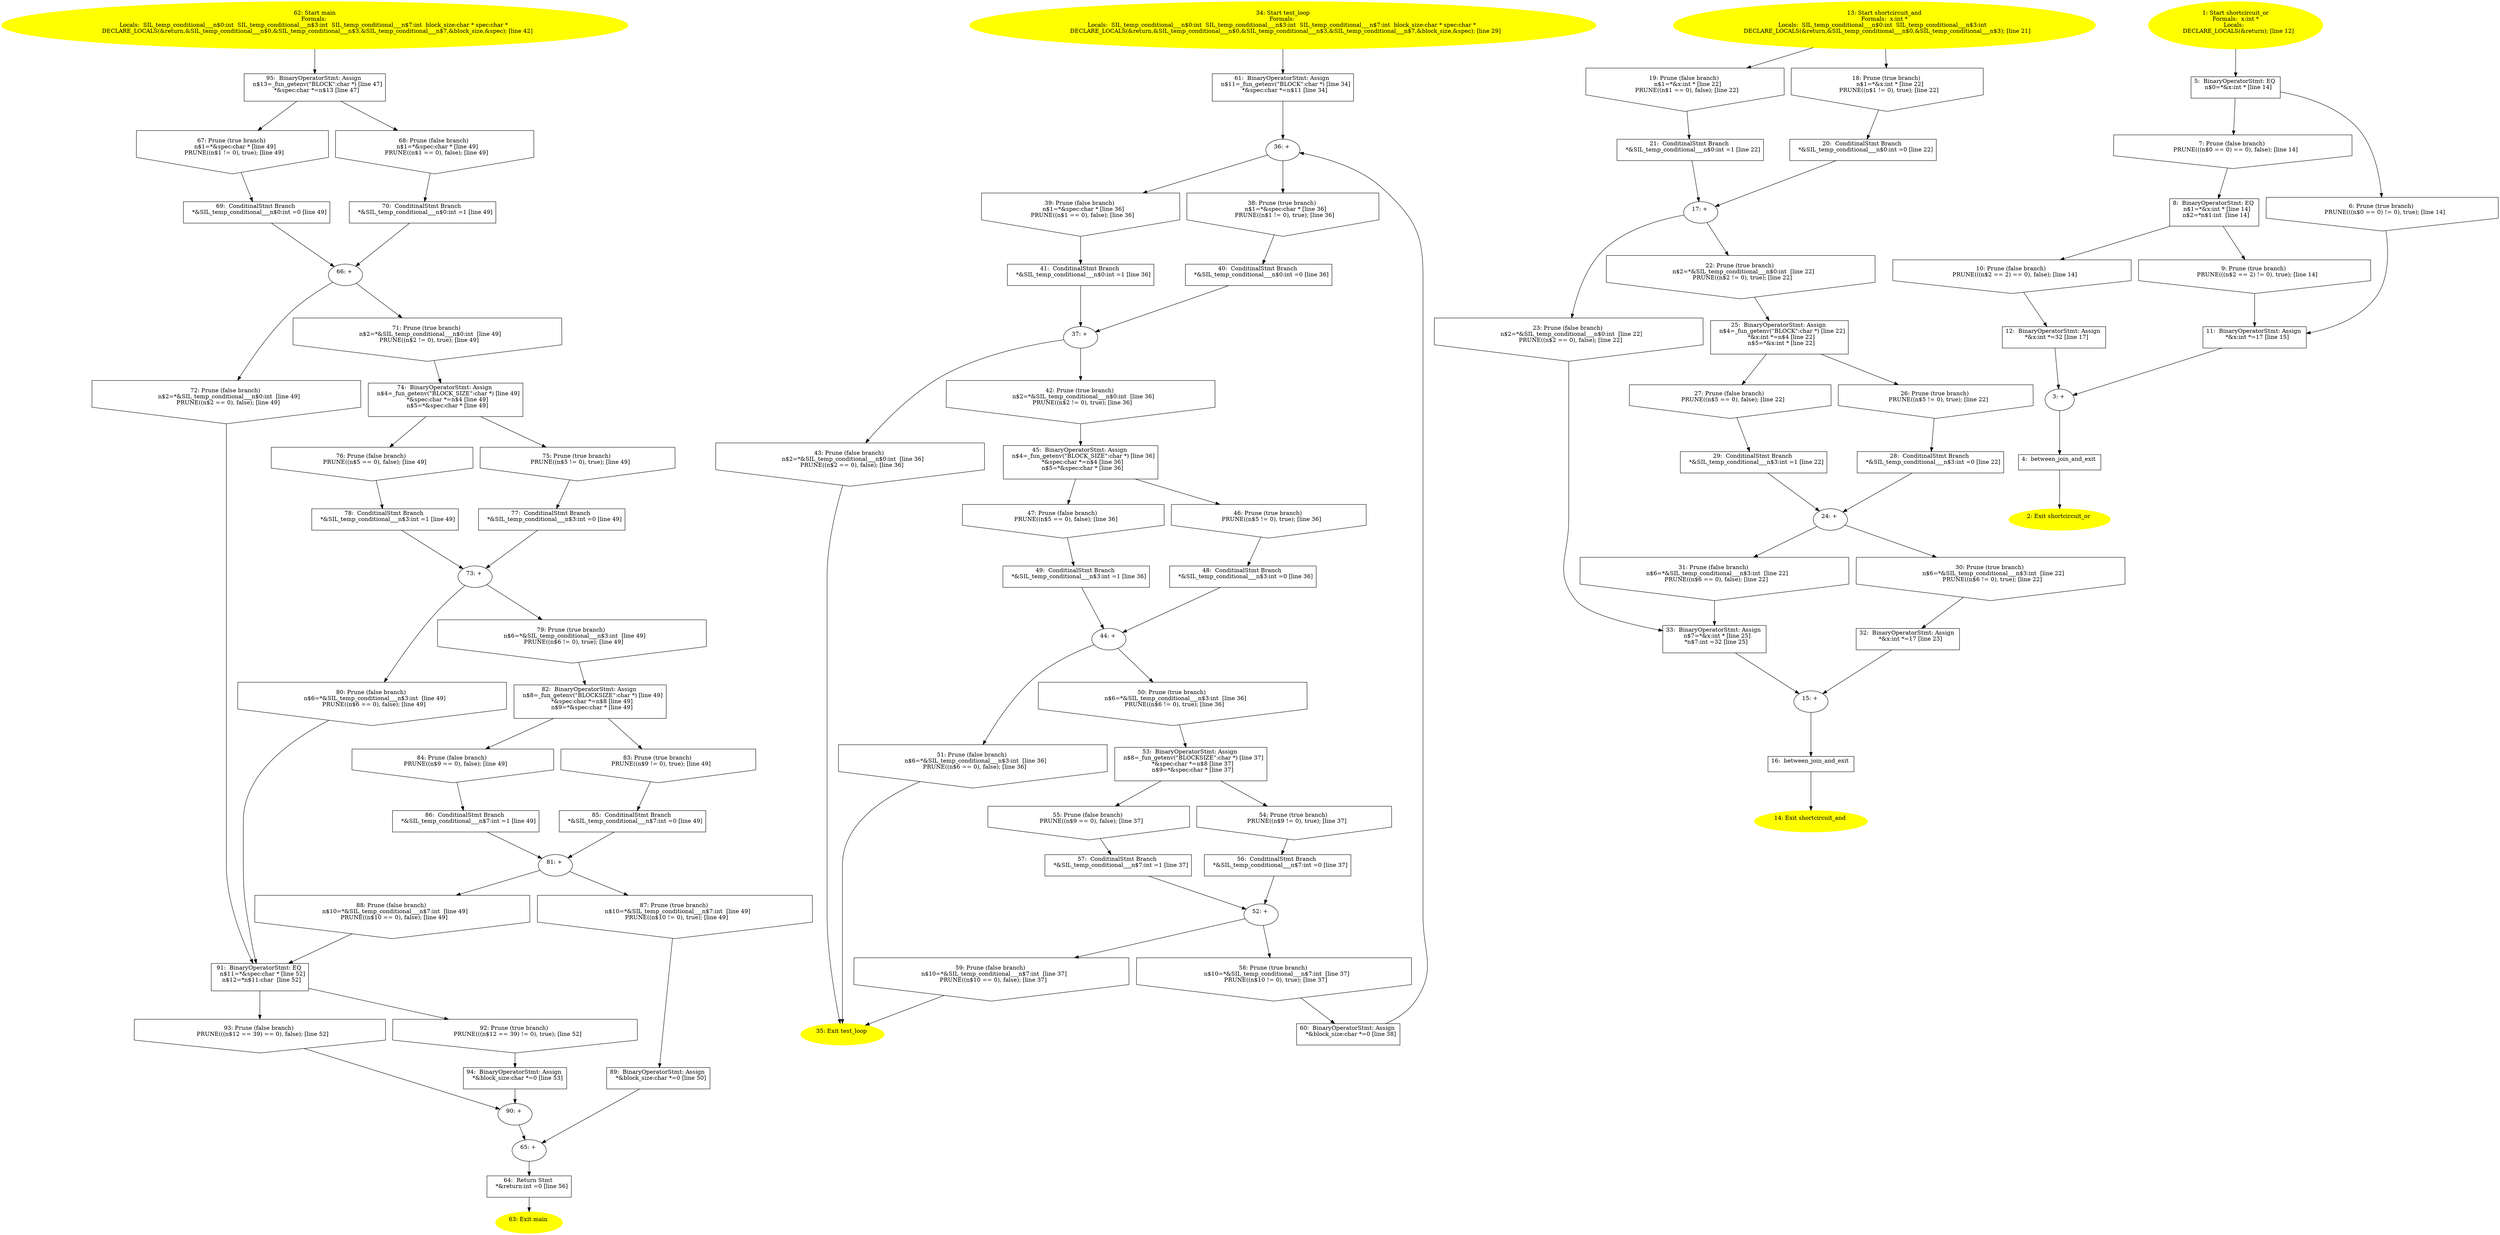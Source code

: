 /* @generated */
digraph iCFG {
95 [label="95:  BinaryOperatorStmt: Assign \n   n$13=_fun_getenv(\"BLOCK\":char *) [line 47]\n  *&spec:char *=n$13 [line 47]\n " shape="box"]
	

	 95 -> 67 ;
	 95 -> 68 ;
94 [label="94:  BinaryOperatorStmt: Assign \n   *&block_size:char *=0 [line 53]\n " shape="box"]
	

	 94 -> 90 ;
93 [label="93: Prune (false branch) \n   PRUNE(((n$12 == 39) == 0), false); [line 52]\n " shape="invhouse"]
	

	 93 -> 90 ;
92 [label="92: Prune (true branch) \n   PRUNE(((n$12 == 39) != 0), true); [line 52]\n " shape="invhouse"]
	

	 92 -> 94 ;
91 [label="91:  BinaryOperatorStmt: EQ \n   n$11=*&spec:char * [line 52]\n  n$12=*n$11:char  [line 52]\n " shape="box"]
	

	 91 -> 92 ;
	 91 -> 93 ;
90 [label="90: + \n  " ]
	

	 90 -> 65 ;
89 [label="89:  BinaryOperatorStmt: Assign \n   *&block_size:char *=0 [line 50]\n " shape="box"]
	

	 89 -> 65 ;
88 [label="88: Prune (false branch) \n   n$10=*&SIL_temp_conditional___n$7:int  [line 49]\n  PRUNE((n$10 == 0), false); [line 49]\n " shape="invhouse"]
	

	 88 -> 91 ;
87 [label="87: Prune (true branch) \n   n$10=*&SIL_temp_conditional___n$7:int  [line 49]\n  PRUNE((n$10 != 0), true); [line 49]\n " shape="invhouse"]
	

	 87 -> 89 ;
86 [label="86:  ConditinalStmt Branch \n   *&SIL_temp_conditional___n$7:int =1 [line 49]\n " shape="box"]
	

	 86 -> 81 ;
85 [label="85:  ConditinalStmt Branch \n   *&SIL_temp_conditional___n$7:int =0 [line 49]\n " shape="box"]
	

	 85 -> 81 ;
84 [label="84: Prune (false branch) \n   PRUNE((n$9 == 0), false); [line 49]\n " shape="invhouse"]
	

	 84 -> 86 ;
83 [label="83: Prune (true branch) \n   PRUNE((n$9 != 0), true); [line 49]\n " shape="invhouse"]
	

	 83 -> 85 ;
82 [label="82:  BinaryOperatorStmt: Assign \n   n$8=_fun_getenv(\"BLOCKSIZE\":char *) [line 49]\n  *&spec:char *=n$8 [line 49]\n  n$9=*&spec:char * [line 49]\n " shape="box"]
	

	 82 -> 83 ;
	 82 -> 84 ;
81 [label="81: + \n  " ]
	

	 81 -> 87 ;
	 81 -> 88 ;
80 [label="80: Prune (false branch) \n   n$6=*&SIL_temp_conditional___n$3:int  [line 49]\n  PRUNE((n$6 == 0), false); [line 49]\n " shape="invhouse"]
	

	 80 -> 91 ;
79 [label="79: Prune (true branch) \n   n$6=*&SIL_temp_conditional___n$3:int  [line 49]\n  PRUNE((n$6 != 0), true); [line 49]\n " shape="invhouse"]
	

	 79 -> 82 ;
78 [label="78:  ConditinalStmt Branch \n   *&SIL_temp_conditional___n$3:int =1 [line 49]\n " shape="box"]
	

	 78 -> 73 ;
77 [label="77:  ConditinalStmt Branch \n   *&SIL_temp_conditional___n$3:int =0 [line 49]\n " shape="box"]
	

	 77 -> 73 ;
76 [label="76: Prune (false branch) \n   PRUNE((n$5 == 0), false); [line 49]\n " shape="invhouse"]
	

	 76 -> 78 ;
75 [label="75: Prune (true branch) \n   PRUNE((n$5 != 0), true); [line 49]\n " shape="invhouse"]
	

	 75 -> 77 ;
74 [label="74:  BinaryOperatorStmt: Assign \n   n$4=_fun_getenv(\"BLOCK_SIZE\":char *) [line 49]\n  *&spec:char *=n$4 [line 49]\n  n$5=*&spec:char * [line 49]\n " shape="box"]
	

	 74 -> 75 ;
	 74 -> 76 ;
73 [label="73: + \n  " ]
	

	 73 -> 79 ;
	 73 -> 80 ;
72 [label="72: Prune (false branch) \n   n$2=*&SIL_temp_conditional___n$0:int  [line 49]\n  PRUNE((n$2 == 0), false); [line 49]\n " shape="invhouse"]
	

	 72 -> 91 ;
71 [label="71: Prune (true branch) \n   n$2=*&SIL_temp_conditional___n$0:int  [line 49]\n  PRUNE((n$2 != 0), true); [line 49]\n " shape="invhouse"]
	

	 71 -> 74 ;
70 [label="70:  ConditinalStmt Branch \n   *&SIL_temp_conditional___n$0:int =1 [line 49]\n " shape="box"]
	

	 70 -> 66 ;
69 [label="69:  ConditinalStmt Branch \n   *&SIL_temp_conditional___n$0:int =0 [line 49]\n " shape="box"]
	

	 69 -> 66 ;
68 [label="68: Prune (false branch) \n   n$1=*&spec:char * [line 49]\n  PRUNE((n$1 == 0), false); [line 49]\n " shape="invhouse"]
	

	 68 -> 70 ;
67 [label="67: Prune (true branch) \n   n$1=*&spec:char * [line 49]\n  PRUNE((n$1 != 0), true); [line 49]\n " shape="invhouse"]
	

	 67 -> 69 ;
66 [label="66: + \n  " ]
	

	 66 -> 71 ;
	 66 -> 72 ;
65 [label="65: + \n  " ]
	

	 65 -> 64 ;
64 [label="64:  Return Stmt \n   *&return:int =0 [line 56]\n " shape="box"]
	

	 64 -> 63 ;
63 [label="63: Exit main \n  " color=yellow style=filled]
	

62 [label="62: Start main\nFormals: \nLocals:  SIL_temp_conditional___n$0:int  SIL_temp_conditional___n$3:int  SIL_temp_conditional___n$7:int  block_size:char * spec:char * \n   DECLARE_LOCALS(&return,&SIL_temp_conditional___n$0,&SIL_temp_conditional___n$3,&SIL_temp_conditional___n$7,&block_size,&spec); [line 42]\n " color=yellow style=filled]
	

	 62 -> 95 ;
61 [label="61:  BinaryOperatorStmt: Assign \n   n$11=_fun_getenv(\"BLOCK\":char *) [line 34]\n  *&spec:char *=n$11 [line 34]\n " shape="box"]
	

	 61 -> 36 ;
60 [label="60:  BinaryOperatorStmt: Assign \n   *&block_size:char *=0 [line 38]\n " shape="box"]
	

	 60 -> 36 ;
59 [label="59: Prune (false branch) \n   n$10=*&SIL_temp_conditional___n$7:int  [line 37]\n  PRUNE((n$10 == 0), false); [line 37]\n " shape="invhouse"]
	

	 59 -> 35 ;
58 [label="58: Prune (true branch) \n   n$10=*&SIL_temp_conditional___n$7:int  [line 37]\n  PRUNE((n$10 != 0), true); [line 37]\n " shape="invhouse"]
	

	 58 -> 60 ;
57 [label="57:  ConditinalStmt Branch \n   *&SIL_temp_conditional___n$7:int =1 [line 37]\n " shape="box"]
	

	 57 -> 52 ;
56 [label="56:  ConditinalStmt Branch \n   *&SIL_temp_conditional___n$7:int =0 [line 37]\n " shape="box"]
	

	 56 -> 52 ;
55 [label="55: Prune (false branch) \n   PRUNE((n$9 == 0), false); [line 37]\n " shape="invhouse"]
	

	 55 -> 57 ;
54 [label="54: Prune (true branch) \n   PRUNE((n$9 != 0), true); [line 37]\n " shape="invhouse"]
	

	 54 -> 56 ;
53 [label="53:  BinaryOperatorStmt: Assign \n   n$8=_fun_getenv(\"BLOCKSIZE\":char *) [line 37]\n  *&spec:char *=n$8 [line 37]\n  n$9=*&spec:char * [line 37]\n " shape="box"]
	

	 53 -> 54 ;
	 53 -> 55 ;
52 [label="52: + \n  " ]
	

	 52 -> 58 ;
	 52 -> 59 ;
51 [label="51: Prune (false branch) \n   n$6=*&SIL_temp_conditional___n$3:int  [line 36]\n  PRUNE((n$6 == 0), false); [line 36]\n " shape="invhouse"]
	

	 51 -> 35 ;
50 [label="50: Prune (true branch) \n   n$6=*&SIL_temp_conditional___n$3:int  [line 36]\n  PRUNE((n$6 != 0), true); [line 36]\n " shape="invhouse"]
	

	 50 -> 53 ;
49 [label="49:  ConditinalStmt Branch \n   *&SIL_temp_conditional___n$3:int =1 [line 36]\n " shape="box"]
	

	 49 -> 44 ;
48 [label="48:  ConditinalStmt Branch \n   *&SIL_temp_conditional___n$3:int =0 [line 36]\n " shape="box"]
	

	 48 -> 44 ;
47 [label="47: Prune (false branch) \n   PRUNE((n$5 == 0), false); [line 36]\n " shape="invhouse"]
	

	 47 -> 49 ;
46 [label="46: Prune (true branch) \n   PRUNE((n$5 != 0), true); [line 36]\n " shape="invhouse"]
	

	 46 -> 48 ;
45 [label="45:  BinaryOperatorStmt: Assign \n   n$4=_fun_getenv(\"BLOCK_SIZE\":char *) [line 36]\n  *&spec:char *=n$4 [line 36]\n  n$5=*&spec:char * [line 36]\n " shape="box"]
	

	 45 -> 46 ;
	 45 -> 47 ;
44 [label="44: + \n  " ]
	

	 44 -> 50 ;
	 44 -> 51 ;
43 [label="43: Prune (false branch) \n   n$2=*&SIL_temp_conditional___n$0:int  [line 36]\n  PRUNE((n$2 == 0), false); [line 36]\n " shape="invhouse"]
	

	 43 -> 35 ;
42 [label="42: Prune (true branch) \n   n$2=*&SIL_temp_conditional___n$0:int  [line 36]\n  PRUNE((n$2 != 0), true); [line 36]\n " shape="invhouse"]
	

	 42 -> 45 ;
41 [label="41:  ConditinalStmt Branch \n   *&SIL_temp_conditional___n$0:int =1 [line 36]\n " shape="box"]
	

	 41 -> 37 ;
40 [label="40:  ConditinalStmt Branch \n   *&SIL_temp_conditional___n$0:int =0 [line 36]\n " shape="box"]
	

	 40 -> 37 ;
39 [label="39: Prune (false branch) \n   n$1=*&spec:char * [line 36]\n  PRUNE((n$1 == 0), false); [line 36]\n " shape="invhouse"]
	

	 39 -> 41 ;
38 [label="38: Prune (true branch) \n   n$1=*&spec:char * [line 36]\n  PRUNE((n$1 != 0), true); [line 36]\n " shape="invhouse"]
	

	 38 -> 40 ;
37 [label="37: + \n  " ]
	

	 37 -> 42 ;
	 37 -> 43 ;
36 [label="36: + \n  " ]
	

	 36 -> 38 ;
	 36 -> 39 ;
35 [label="35: Exit test_loop \n  " color=yellow style=filled]
	

34 [label="34: Start test_loop\nFormals: \nLocals:  SIL_temp_conditional___n$0:int  SIL_temp_conditional___n$3:int  SIL_temp_conditional___n$7:int  block_size:char * spec:char * \n   DECLARE_LOCALS(&return,&SIL_temp_conditional___n$0,&SIL_temp_conditional___n$3,&SIL_temp_conditional___n$7,&block_size,&spec); [line 29]\n " color=yellow style=filled]
	

	 34 -> 61 ;
33 [label="33:  BinaryOperatorStmt: Assign \n   n$7=*&x:int * [line 25]\n  *n$7:int =32 [line 25]\n " shape="box"]
	

	 33 -> 15 ;
32 [label="32:  BinaryOperatorStmt: Assign \n   *&x:int *=17 [line 23]\n " shape="box"]
	

	 32 -> 15 ;
31 [label="31: Prune (false branch) \n   n$6=*&SIL_temp_conditional___n$3:int  [line 22]\n  PRUNE((n$6 == 0), false); [line 22]\n " shape="invhouse"]
	

	 31 -> 33 ;
30 [label="30: Prune (true branch) \n   n$6=*&SIL_temp_conditional___n$3:int  [line 22]\n  PRUNE((n$6 != 0), true); [line 22]\n " shape="invhouse"]
	

	 30 -> 32 ;
29 [label="29:  ConditinalStmt Branch \n   *&SIL_temp_conditional___n$3:int =1 [line 22]\n " shape="box"]
	

	 29 -> 24 ;
28 [label="28:  ConditinalStmt Branch \n   *&SIL_temp_conditional___n$3:int =0 [line 22]\n " shape="box"]
	

	 28 -> 24 ;
27 [label="27: Prune (false branch) \n   PRUNE((n$5 == 0), false); [line 22]\n " shape="invhouse"]
	

	 27 -> 29 ;
26 [label="26: Prune (true branch) \n   PRUNE((n$5 != 0), true); [line 22]\n " shape="invhouse"]
	

	 26 -> 28 ;
25 [label="25:  BinaryOperatorStmt: Assign \n   n$4=_fun_getenv(\"BLOCK\":char *) [line 22]\n  *&x:int *=n$4 [line 22]\n  n$5=*&x:int * [line 22]\n " shape="box"]
	

	 25 -> 26 ;
	 25 -> 27 ;
24 [label="24: + \n  " ]
	

	 24 -> 30 ;
	 24 -> 31 ;
23 [label="23: Prune (false branch) \n   n$2=*&SIL_temp_conditional___n$0:int  [line 22]\n  PRUNE((n$2 == 0), false); [line 22]\n " shape="invhouse"]
	

	 23 -> 33 ;
22 [label="22: Prune (true branch) \n   n$2=*&SIL_temp_conditional___n$0:int  [line 22]\n  PRUNE((n$2 != 0), true); [line 22]\n " shape="invhouse"]
	

	 22 -> 25 ;
21 [label="21:  ConditinalStmt Branch \n   *&SIL_temp_conditional___n$0:int =1 [line 22]\n " shape="box"]
	

	 21 -> 17 ;
20 [label="20:  ConditinalStmt Branch \n   *&SIL_temp_conditional___n$0:int =0 [line 22]\n " shape="box"]
	

	 20 -> 17 ;
19 [label="19: Prune (false branch) \n   n$1=*&x:int * [line 22]\n  PRUNE((n$1 == 0), false); [line 22]\n " shape="invhouse"]
	

	 19 -> 21 ;
18 [label="18: Prune (true branch) \n   n$1=*&x:int * [line 22]\n  PRUNE((n$1 != 0), true); [line 22]\n " shape="invhouse"]
	

	 18 -> 20 ;
17 [label="17: + \n  " ]
	

	 17 -> 22 ;
	 17 -> 23 ;
16 [label="16:  between_join_and_exit \n  " shape="box"]
	

	 16 -> 14 ;
15 [label="15: + \n  " ]
	

	 15 -> 16 ;
14 [label="14: Exit shortcircuit_and \n  " color=yellow style=filled]
	

13 [label="13: Start shortcircuit_and\nFormals:  x:int *\nLocals:  SIL_temp_conditional___n$0:int  SIL_temp_conditional___n$3:int  \n   DECLARE_LOCALS(&return,&SIL_temp_conditional___n$0,&SIL_temp_conditional___n$3); [line 21]\n " color=yellow style=filled]
	

	 13 -> 18 ;
	 13 -> 19 ;
12 [label="12:  BinaryOperatorStmt: Assign \n   *&x:int *=32 [line 17]\n " shape="box"]
	

	 12 -> 3 ;
11 [label="11:  BinaryOperatorStmt: Assign \n   *&x:int *=17 [line 15]\n " shape="box"]
	

	 11 -> 3 ;
10 [label="10: Prune (false branch) \n   PRUNE(((n$2 == 2) == 0), false); [line 14]\n " shape="invhouse"]
	

	 10 -> 12 ;
9 [label="9: Prune (true branch) \n   PRUNE(((n$2 == 2) != 0), true); [line 14]\n " shape="invhouse"]
	

	 9 -> 11 ;
8 [label="8:  BinaryOperatorStmt: EQ \n   n$1=*&x:int * [line 14]\n  n$2=*n$1:int  [line 14]\n " shape="box"]
	

	 8 -> 9 ;
	 8 -> 10 ;
7 [label="7: Prune (false branch) \n   PRUNE(((n$0 == 0) == 0), false); [line 14]\n " shape="invhouse"]
	

	 7 -> 8 ;
6 [label="6: Prune (true branch) \n   PRUNE(((n$0 == 0) != 0), true); [line 14]\n " shape="invhouse"]
	

	 6 -> 11 ;
5 [label="5:  BinaryOperatorStmt: EQ \n   n$0=*&x:int * [line 14]\n " shape="box"]
	

	 5 -> 6 ;
	 5 -> 7 ;
4 [label="4:  between_join_and_exit \n  " shape="box"]
	

	 4 -> 2 ;
3 [label="3: + \n  " ]
	

	 3 -> 4 ;
2 [label="2: Exit shortcircuit_or \n  " color=yellow style=filled]
	

1 [label="1: Start shortcircuit_or\nFormals:  x:int *\nLocals:  \n   DECLARE_LOCALS(&return); [line 12]\n " color=yellow style=filled]
	

	 1 -> 5 ;
}
